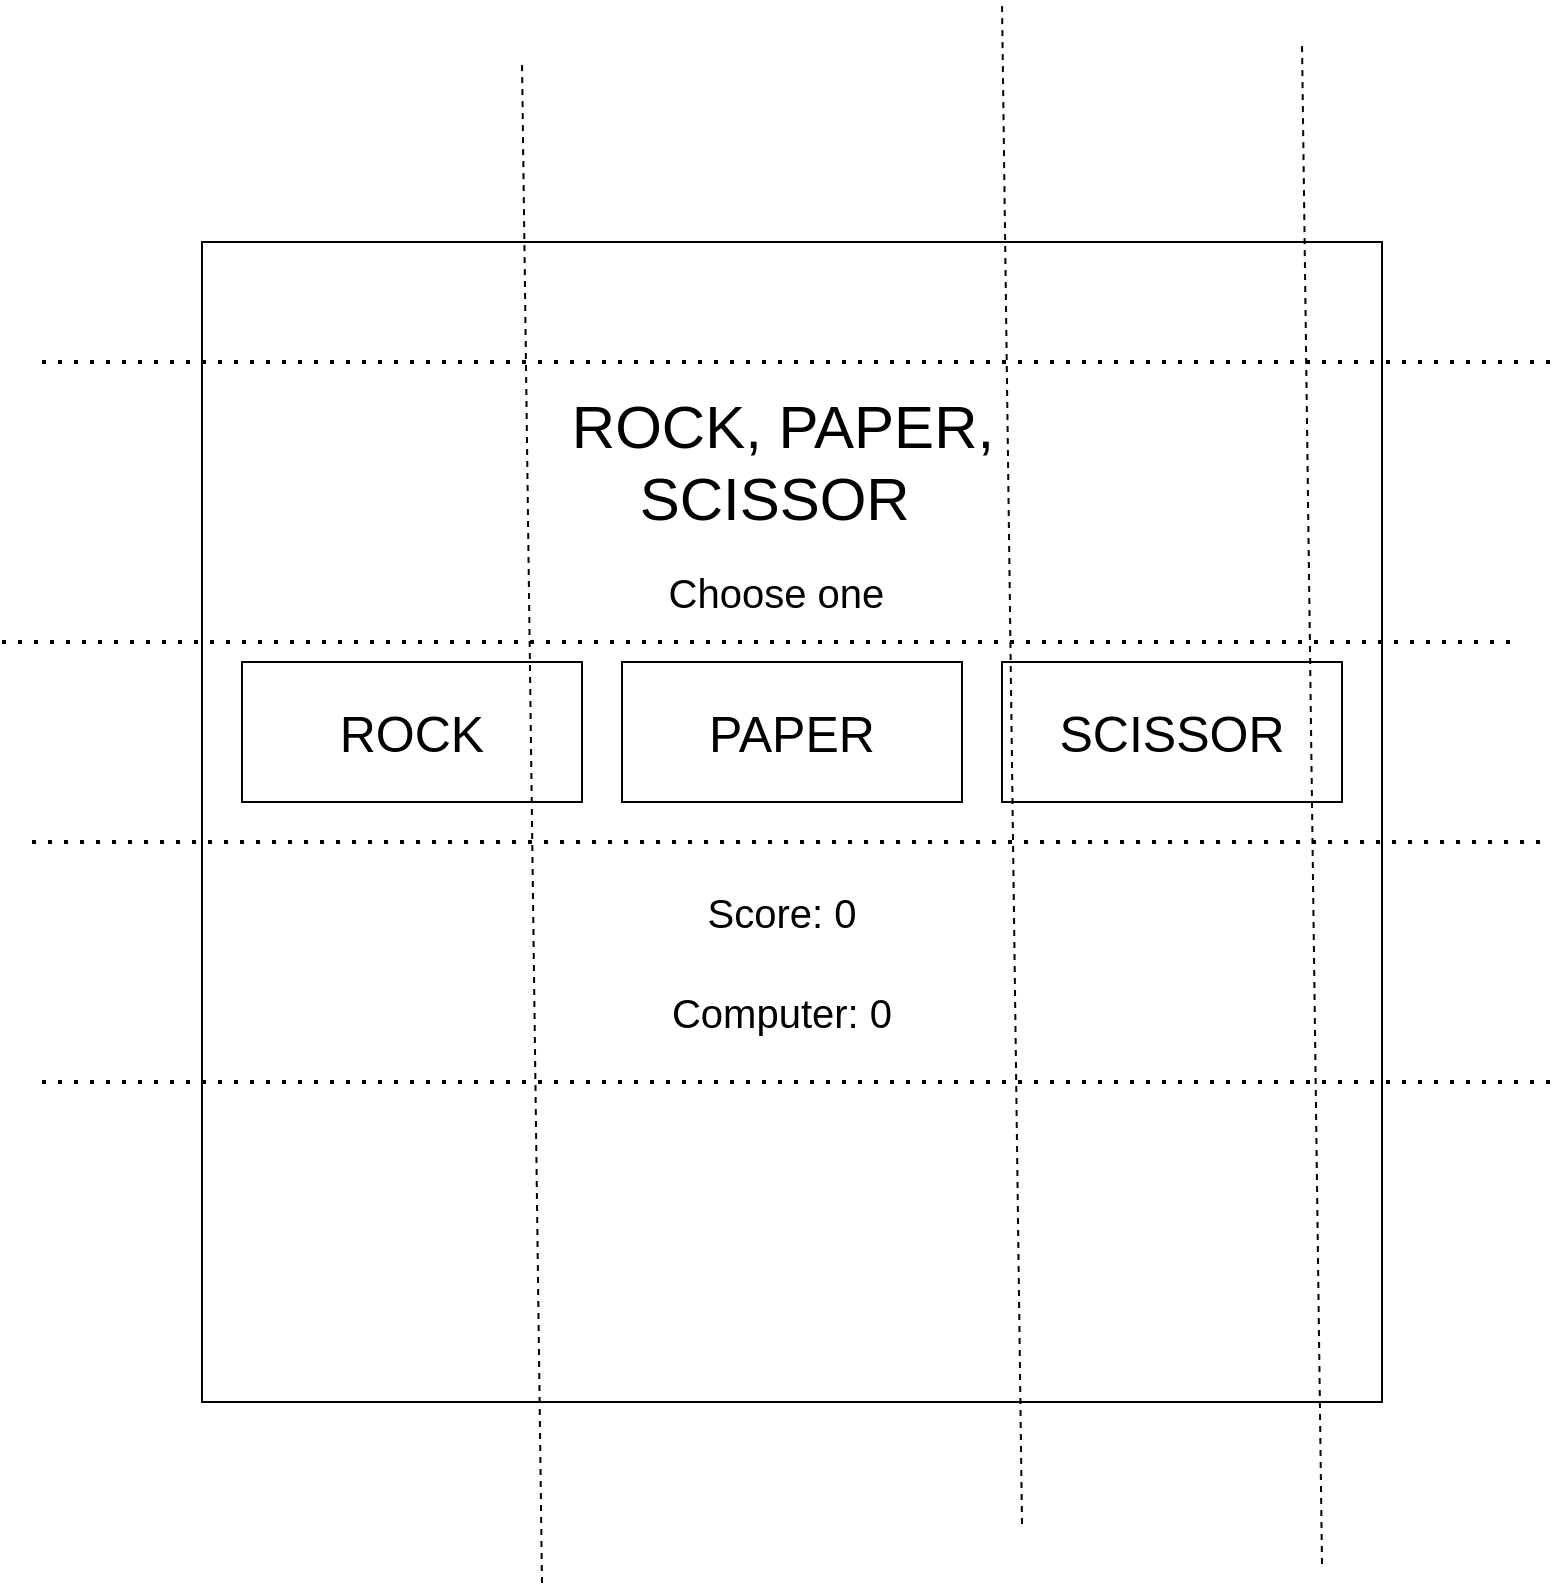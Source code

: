 <mxfile>
    <diagram id="avHaGBFHf8M8eZ99F46Q" name="Page-1">
        <mxGraphModel dx="2096" dy="1161" grid="1" gridSize="10" guides="1" tooltips="1" connect="1" arrows="1" fold="1" page="1" pageScale="1" pageWidth="850" pageHeight="1100" math="0" shadow="0">
            <root>
                <mxCell id="0"/>
                <mxCell id="1" parent="0"/>
                <mxCell id="10" value="" style="rounded=0;whiteSpace=wrap;html=1;" parent="1" vertex="1">
                    <mxGeometry x="80" y="180" width="590" height="580" as="geometry"/>
                </mxCell>
                <mxCell id="12" value="&lt;font style=&quot;font-size: 25px;&quot;&gt;PAPER&lt;/font&gt;" style="rounded=0;whiteSpace=wrap;html=1;" parent="1" vertex="1">
                    <mxGeometry x="290" y="390" width="170" height="70" as="geometry"/>
                </mxCell>
                <mxCell id="13" value="&lt;font style=&quot;font-size: 25px;&quot;&gt;SCISSOR&lt;/font&gt;" style="rounded=0;whiteSpace=wrap;html=1;" parent="1" vertex="1">
                    <mxGeometry x="480" y="390" width="170" height="70" as="geometry"/>
                </mxCell>
                <mxCell id="14" value="&lt;font style=&quot;font-size: 25px;&quot;&gt;ROCK&lt;/font&gt;" style="rounded=0;whiteSpace=wrap;html=1;" parent="1" vertex="1">
                    <mxGeometry x="100" y="390" width="170" height="70" as="geometry"/>
                </mxCell>
                <mxCell id="15" value="&lt;font style=&quot;font-size: 20px;&quot;&gt;Score: 0&lt;/font&gt;" style="text;html=1;align=center;verticalAlign=middle;whiteSpace=wrap;rounded=0;" parent="1" vertex="1">
                    <mxGeometry x="320" y="500" width="100" height="30" as="geometry"/>
                </mxCell>
                <mxCell id="16" value="&lt;font style=&quot;font-size: 20px;&quot;&gt;Computer: 0&lt;/font&gt;" style="text;html=1;align=center;verticalAlign=middle;whiteSpace=wrap;rounded=0;" parent="1" vertex="1">
                    <mxGeometry x="310" y="550" width="120" height="30" as="geometry"/>
                </mxCell>
                <mxCell id="17" value="&lt;font style=&quot;font-size: 30px;&quot;&gt;ROCK, PAPER, SCISSOR&amp;nbsp;&lt;/font&gt;" style="text;html=1;align=center;verticalAlign=middle;whiteSpace=wrap;rounded=0;" parent="1" vertex="1">
                    <mxGeometry x="262.5" y="270" width="215" height="40" as="geometry"/>
                </mxCell>
                <mxCell id="19" value="&lt;font style=&quot;font-size: 20px;&quot;&gt;Choose one&amp;nbsp;&lt;/font&gt;" style="text;html=1;align=center;verticalAlign=middle;whiteSpace=wrap;rounded=0;" parent="1" vertex="1">
                    <mxGeometry x="290" y="340" width="160" height="30" as="geometry"/>
                </mxCell>
                <mxCell id="21" value="" style="endArrow=none;dashed=1;html=1;" parent="1" edge="1">
                    <mxGeometry width="50" height="50" relative="1" as="geometry">
                        <mxPoint x="250" y="850.5" as="sourcePoint"/>
                        <mxPoint x="240" y="89.5" as="targetPoint"/>
                    </mxGeometry>
                </mxCell>
                <mxCell id="22" value="" style="endArrow=none;dashed=1;html=1;" parent="1" edge="1">
                    <mxGeometry width="50" height="50" relative="1" as="geometry">
                        <mxPoint x="490" y="821" as="sourcePoint"/>
                        <mxPoint x="480" y="60" as="targetPoint"/>
                    </mxGeometry>
                </mxCell>
                <mxCell id="25" value="" style="endArrow=none;dashed=1;html=1;" parent="1" edge="1">
                    <mxGeometry width="50" height="50" relative="1" as="geometry">
                        <mxPoint x="640" y="841" as="sourcePoint"/>
                        <mxPoint x="630" y="80" as="targetPoint"/>
                    </mxGeometry>
                </mxCell>
                <mxCell id="26" value="" style="endArrow=none;dashed=1;html=1;dashPattern=1 3;strokeWidth=2;" parent="1" edge="1">
                    <mxGeometry width="50" height="50" relative="1" as="geometry">
                        <mxPoint y="240" as="sourcePoint"/>
                        <mxPoint x="760" y="240" as="targetPoint"/>
                    </mxGeometry>
                </mxCell>
                <mxCell id="27" value="" style="endArrow=none;dashed=1;html=1;dashPattern=1 3;strokeWidth=2;" parent="1" edge="1">
                    <mxGeometry width="50" height="50" relative="1" as="geometry">
                        <mxPoint x="-20" y="380" as="sourcePoint"/>
                        <mxPoint x="740" y="380" as="targetPoint"/>
                    </mxGeometry>
                </mxCell>
                <mxCell id="28" value="" style="endArrow=none;dashed=1;html=1;dashPattern=1 3;strokeWidth=2;" parent="1" edge="1">
                    <mxGeometry width="50" height="50" relative="1" as="geometry">
                        <mxPoint x="-5" y="480" as="sourcePoint"/>
                        <mxPoint x="755" y="480" as="targetPoint"/>
                    </mxGeometry>
                </mxCell>
                <mxCell id="29" value="" style="endArrow=none;dashed=1;html=1;dashPattern=1 3;strokeWidth=2;" parent="1" edge="1">
                    <mxGeometry width="50" height="50" relative="1" as="geometry">
                        <mxPoint y="600" as="sourcePoint"/>
                        <mxPoint x="760" y="600" as="targetPoint"/>
                    </mxGeometry>
                </mxCell>
            </root>
        </mxGraphModel>
    </diagram>
</mxfile>
